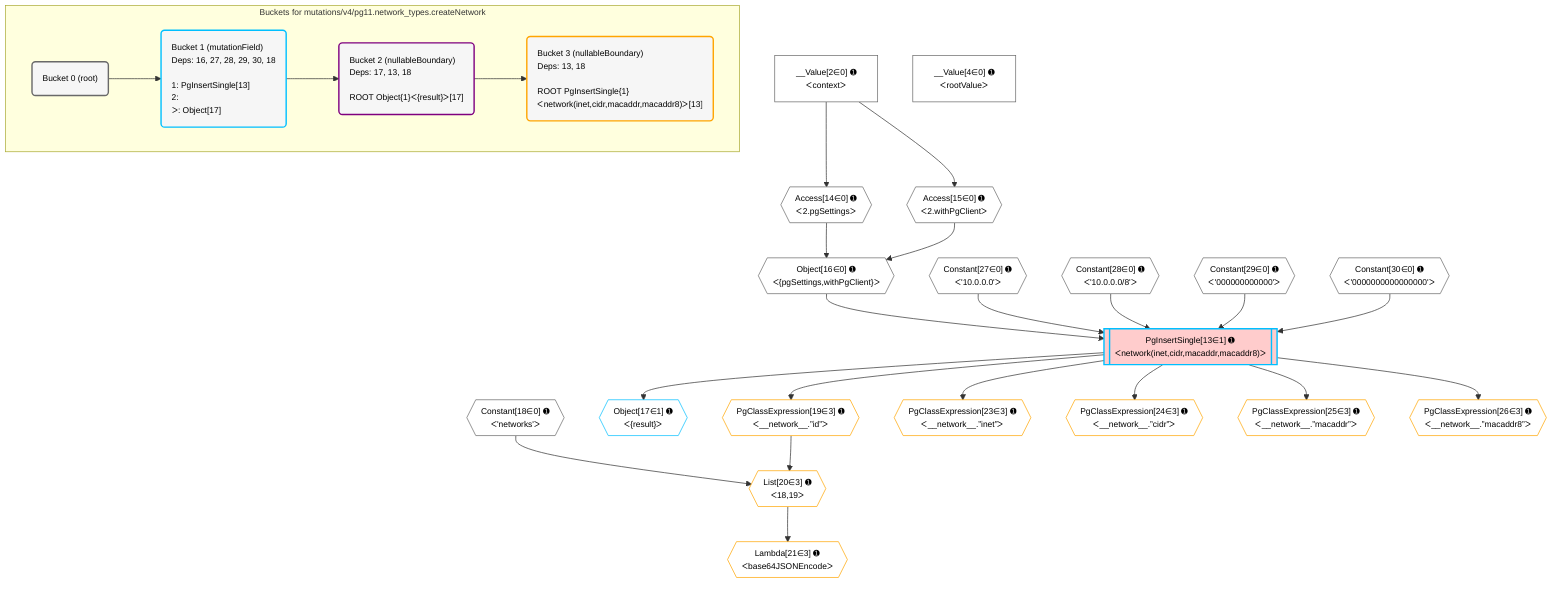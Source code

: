 %%{init: {'themeVariables': { 'fontSize': '12px'}}}%%
graph TD
    classDef path fill:#eee,stroke:#000,color:#000
    classDef plan fill:#fff,stroke-width:1px,color:#000
    classDef itemplan fill:#fff,stroke-width:2px,color:#000
    classDef unbatchedplan fill:#dff,stroke-width:1px,color:#000
    classDef sideeffectplan fill:#fcc,stroke-width:2px,color:#000
    classDef bucket fill:#f6f6f6,color:#000,stroke-width:2px,text-align:left


    %% plan dependencies
    Object16{{"Object[16∈0] ➊<br />ᐸ{pgSettings,withPgClient}ᐳ"}}:::plan
    Access14{{"Access[14∈0] ➊<br />ᐸ2.pgSettingsᐳ"}}:::plan
    Access15{{"Access[15∈0] ➊<br />ᐸ2.withPgClientᐳ"}}:::plan
    Access14 & Access15 --> Object16
    __Value2["__Value[2∈0] ➊<br />ᐸcontextᐳ"]:::plan
    __Value2 --> Access14
    __Value2 --> Access15
    __Value4["__Value[4∈0] ➊<br />ᐸrootValueᐳ"]:::plan
    Constant18{{"Constant[18∈0] ➊<br />ᐸ'networks'ᐳ"}}:::plan
    Constant27{{"Constant[27∈0] ➊<br />ᐸ'10.0.0.0'ᐳ"}}:::plan
    Constant28{{"Constant[28∈0] ➊<br />ᐸ'10.0.0.0/8'ᐳ"}}:::plan
    Constant29{{"Constant[29∈0] ➊<br />ᐸ'000000000000'ᐳ"}}:::plan
    Constant30{{"Constant[30∈0] ➊<br />ᐸ'0000000000000000'ᐳ"}}:::plan
    PgInsertSingle13[["PgInsertSingle[13∈1] ➊<br />ᐸnetwork(inet,cidr,macaddr,macaddr8)ᐳ"]]:::sideeffectplan
    Object16 & Constant27 & Constant28 & Constant29 & Constant30 --> PgInsertSingle13
    Object17{{"Object[17∈1] ➊<br />ᐸ{result}ᐳ"}}:::plan
    PgInsertSingle13 --> Object17
    List20{{"List[20∈3] ➊<br />ᐸ18,19ᐳ"}}:::plan
    PgClassExpression19{{"PgClassExpression[19∈3] ➊<br />ᐸ__network__.”id”ᐳ"}}:::plan
    Constant18 & PgClassExpression19 --> List20
    PgInsertSingle13 --> PgClassExpression19
    Lambda21{{"Lambda[21∈3] ➊<br />ᐸbase64JSONEncodeᐳ"}}:::plan
    List20 --> Lambda21
    PgClassExpression23{{"PgClassExpression[23∈3] ➊<br />ᐸ__network__.”inet”ᐳ"}}:::plan
    PgInsertSingle13 --> PgClassExpression23
    PgClassExpression24{{"PgClassExpression[24∈3] ➊<br />ᐸ__network__.”cidr”ᐳ"}}:::plan
    PgInsertSingle13 --> PgClassExpression24
    PgClassExpression25{{"PgClassExpression[25∈3] ➊<br />ᐸ__network__.”macaddr”ᐳ"}}:::plan
    PgInsertSingle13 --> PgClassExpression25
    PgClassExpression26{{"PgClassExpression[26∈3] ➊<br />ᐸ__network__.”macaddr8”ᐳ"}}:::plan
    PgInsertSingle13 --> PgClassExpression26

    %% define steps

    subgraph "Buckets for mutations/v4/pg11.network_types.createNetwork"
    Bucket0("Bucket 0 (root)"):::bucket
    classDef bucket0 stroke:#696969
    class Bucket0,__Value2,__Value4,Access14,Access15,Object16,Constant18,Constant27,Constant28,Constant29,Constant30 bucket0
    Bucket1("Bucket 1 (mutationField)<br />Deps: 16, 27, 28, 29, 30, 18<br /><br />1: PgInsertSingle[13]<br />2: <br />ᐳ: Object[17]"):::bucket
    classDef bucket1 stroke:#00bfff
    class Bucket1,PgInsertSingle13,Object17 bucket1
    Bucket2("Bucket 2 (nullableBoundary)<br />Deps: 17, 13, 18<br /><br />ROOT Object{1}ᐸ{result}ᐳ[17]"):::bucket
    classDef bucket2 stroke:#7f007f
    class Bucket2 bucket2
    Bucket3("Bucket 3 (nullableBoundary)<br />Deps: 13, 18<br /><br />ROOT PgInsertSingle{1}ᐸnetwork(inet,cidr,macaddr,macaddr8)ᐳ[13]"):::bucket
    classDef bucket3 stroke:#ffa500
    class Bucket3,PgClassExpression19,List20,Lambda21,PgClassExpression23,PgClassExpression24,PgClassExpression25,PgClassExpression26 bucket3
    Bucket0 --> Bucket1
    Bucket1 --> Bucket2
    Bucket2 --> Bucket3
    end